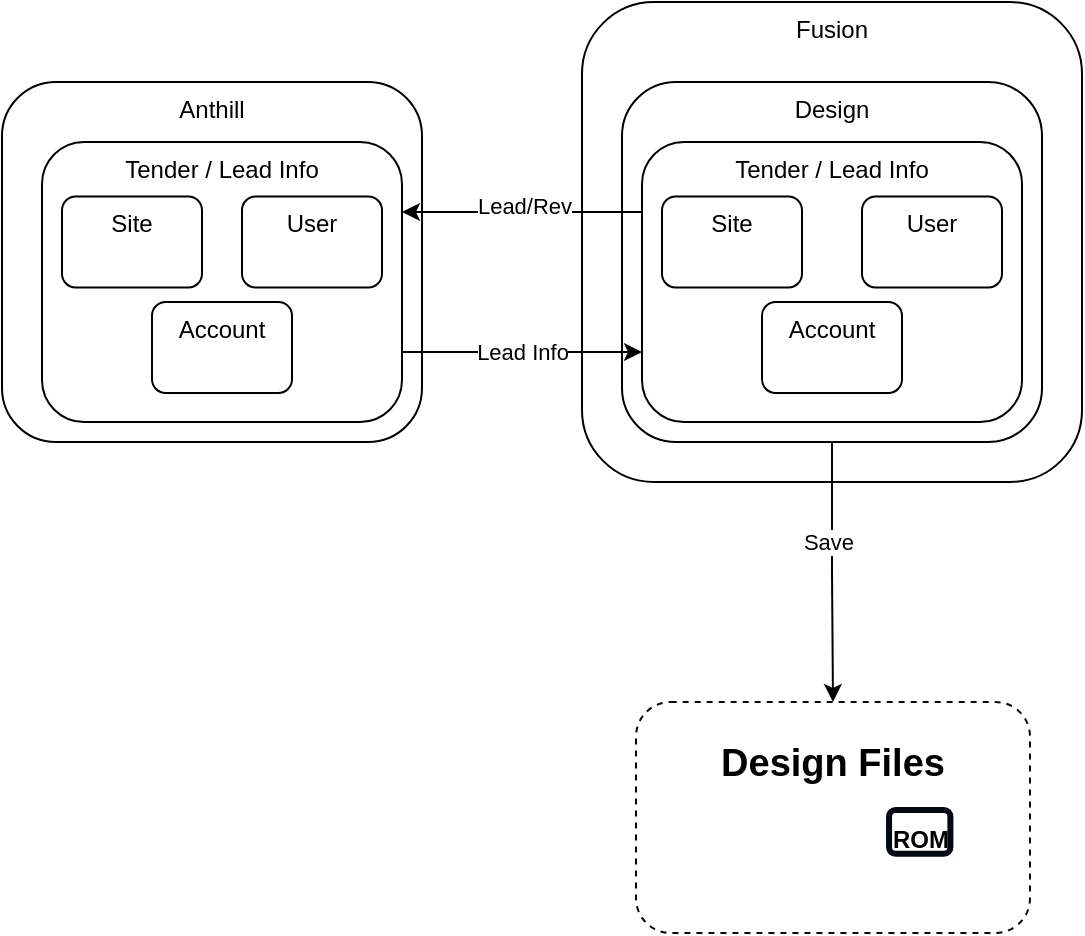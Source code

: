 <mxfile version="13.2.1" type="github" pages="2">
  <diagram id="UR5SKWymjeLuYB5GyDOJ" name="Page-1">
    <mxGraphModel dx="925" dy="537" grid="1" gridSize="10" guides="1" tooltips="1" connect="1" arrows="1" fold="1" page="1" pageScale="1" pageWidth="827" pageHeight="1169" math="0" shadow="0">
      <root>
        <mxCell id="0" />
        <mxCell id="1" parent="0" />
        <mxCell id="TnBT8YGuHE52QdCzRpyW-3" value="Fusion" style="rounded=1;whiteSpace=wrap;html=1;verticalAlign=top;" vertex="1" parent="1">
          <mxGeometry x="470" y="10" width="250" height="240" as="geometry" />
        </mxCell>
        <mxCell id="rCVcqXYc3VxTAlky5G7X-1" value="Anthill" style="rounded=1;whiteSpace=wrap;html=1;verticalAlign=top;" parent="1" vertex="1">
          <mxGeometry x="180" y="50" width="210" height="180" as="geometry" />
        </mxCell>
        <mxCell id="D42imSjjHHGO6OyLd1Ts-2" value="Tender / Lead Info" style="rounded=1;whiteSpace=wrap;html=1;verticalAlign=top;" parent="1" vertex="1">
          <mxGeometry x="200" y="80" width="180" height="140" as="geometry" />
        </mxCell>
        <mxCell id="TnBT8YGuHE52QdCzRpyW-4" style="edgeStyle=orthogonalEdgeStyle;rounded=0;orthogonalLoop=1;jettySize=auto;html=1;exitX=0.5;exitY=1;exitDx=0;exitDy=0;" edge="1" parent="1" source="D42imSjjHHGO6OyLd1Ts-4" target="rCVcqXYc3VxTAlky5G7X-16">
          <mxGeometry relative="1" as="geometry" />
        </mxCell>
        <mxCell id="TnBT8YGuHE52QdCzRpyW-6" value="Save" style="edgeLabel;html=1;align=center;verticalAlign=middle;resizable=0;points=[];" vertex="1" connectable="0" parent="TnBT8YGuHE52QdCzRpyW-4">
          <mxGeometry x="-0.235" y="-2" relative="1" as="geometry">
            <mxPoint as="offset" />
          </mxGeometry>
        </mxCell>
        <mxCell id="D42imSjjHHGO6OyLd1Ts-4" value="Design" style="rounded=1;whiteSpace=wrap;html=1;verticalAlign=top;" parent="1" vertex="1">
          <mxGeometry x="490" y="50" width="210" height="180" as="geometry" />
        </mxCell>
        <mxCell id="rCVcqXYc3VxTAlky5G7X-14" value="Tender / Lead Info" style="rounded=1;whiteSpace=wrap;html=1;verticalAlign=top;" parent="1" vertex="1">
          <mxGeometry x="500" y="80" width="190" height="140" as="geometry" />
        </mxCell>
        <mxCell id="rCVcqXYc3VxTAlky5G7X-15" value="" style="group" parent="1" vertex="1" connectable="0">
          <mxGeometry x="497" y="360" width="197" height="115.49" as="geometry" />
        </mxCell>
        <mxCell id="rCVcqXYc3VxTAlky5G7X-16" value="&lt;b&gt;&lt;font style=&quot;font-size: 19px&quot;&gt;Design Files&lt;/font&gt;&lt;/b&gt;" style="rounded=1;whiteSpace=wrap;html=1;verticalAlign=top;strokeWidth=1;strokeColor=#020912;dashed=1;fontSize=32;" parent="rCVcqXYc3VxTAlky5G7X-15" vertex="1">
          <mxGeometry width="197" height="115.49" as="geometry" />
        </mxCell>
        <mxCell id="rCVcqXYc3VxTAlky5G7X-17" value="" style="shape=image;html=1;verticalAlign=top;verticalLabelPosition=bottom;labelBackgroundColor=#ffffff;imageAspect=0;aspect=fixed;image=https://cdn3.iconfinder.com/data/icons/dompicon-glyph-file-format-2/256/file-xml-format-type-128.png" parent="rCVcqXYc3VxTAlky5G7X-15" vertex="1">
          <mxGeometry x="72.578" y="42.24" width="43.305" height="43.305" as="geometry" />
        </mxCell>
        <mxCell id="rCVcqXYc3VxTAlky5G7X-18" value="" style="shape=image;html=1;verticalAlign=top;verticalLabelPosition=bottom;labelBackgroundColor=#ffffff;imageAspect=0;aspect=fixed;image=https://cdn3.iconfinder.com/data/icons/brands-applications/512/PDF-128.png" parent="rCVcqXYc3VxTAlky5G7X-15" vertex="1">
          <mxGeometry x="17.834" y="46.0" width="39.991" height="39.991" as="geometry" />
        </mxCell>
        <mxCell id="rCVcqXYc3VxTAlky5G7X-19" value="" style="shape=image;html=1;verticalAlign=top;verticalLabelPosition=bottom;labelBackgroundColor=#ffffff;imageAspect=0;aspect=fixed;image=https://cdn3.iconfinder.com/data/icons/dompicon-glyph-file-format-2/256/file-xml-format-type-128.png" parent="rCVcqXYc3VxTAlky5G7X-15" vertex="1">
          <mxGeometry x="126.524" y="40.37" width="43.305" height="43.305" as="geometry" />
        </mxCell>
        <mxCell id="rCVcqXYc3VxTAlky5G7X-20" value="&lt;b&gt;&lt;font style=&quot;font-size: 12px&quot;&gt;ROM&lt;/font&gt;&lt;/b&gt;" style="rounded=1;whiteSpace=wrap;html=1;verticalAlign=middle;strokeWidth=3;strokeColor=#020912;fontSize=20;direction=south;" parent="rCVcqXYc3VxTAlky5G7X-15" vertex="1">
          <mxGeometry x="126.524" y="54.01" width="30.669" height="21.86" as="geometry" />
        </mxCell>
        <mxCell id="rCVcqXYc3VxTAlky5G7X-21" value="Site" style="rounded=1;whiteSpace=wrap;html=1;verticalAlign=top;" parent="1" vertex="1">
          <mxGeometry x="210" y="107.26" width="70" height="45.49" as="geometry" />
        </mxCell>
        <mxCell id="rCVcqXYc3VxTAlky5G7X-22" value="User" style="rounded=1;whiteSpace=wrap;html=1;verticalAlign=top;" parent="1" vertex="1">
          <mxGeometry x="300" y="107.26" width="70" height="45.49" as="geometry" />
        </mxCell>
        <mxCell id="rCVcqXYc3VxTAlky5G7X-23" value="Account" style="rounded=1;whiteSpace=wrap;html=1;verticalAlign=top;" parent="1" vertex="1">
          <mxGeometry x="255" y="160" width="70" height="45.49" as="geometry" />
        </mxCell>
        <mxCell id="rCVcqXYc3VxTAlky5G7X-24" value="Site" style="rounded=1;whiteSpace=wrap;html=1;verticalAlign=top;" parent="1" vertex="1">
          <mxGeometry x="510" y="107.26" width="70" height="45.49" as="geometry" />
        </mxCell>
        <mxCell id="rCVcqXYc3VxTAlky5G7X-25" value="User" style="rounded=1;whiteSpace=wrap;html=1;verticalAlign=top;" parent="1" vertex="1">
          <mxGeometry x="610" y="107.26" width="70" height="45.49" as="geometry" />
        </mxCell>
        <mxCell id="rCVcqXYc3VxTAlky5G7X-26" value="Account" style="rounded=1;whiteSpace=wrap;html=1;verticalAlign=top;" parent="1" vertex="1">
          <mxGeometry x="560" y="160" width="70" height="45.49" as="geometry" />
        </mxCell>
        <mxCell id="TnBT8YGuHE52QdCzRpyW-1" value="" style="endArrow=classic;html=1;entryX=1;entryY=0.25;entryDx=0;entryDy=0;exitX=0;exitY=0.25;exitDx=0;exitDy=0;" edge="1" parent="1" source="rCVcqXYc3VxTAlky5G7X-14" target="D42imSjjHHGO6OyLd1Ts-2">
          <mxGeometry width="50" height="50" relative="1" as="geometry">
            <mxPoint x="390" y="300" as="sourcePoint" />
            <mxPoint x="440" y="250" as="targetPoint" />
          </mxGeometry>
        </mxCell>
        <mxCell id="TnBT8YGuHE52QdCzRpyW-5" value="Lead/Rev" style="edgeLabel;html=1;align=center;verticalAlign=middle;resizable=0;points=[];" vertex="1" connectable="0" parent="TnBT8YGuHE52QdCzRpyW-1">
          <mxGeometry x="-0.191" y="-3" relative="1" as="geometry">
            <mxPoint x="-11" as="offset" />
          </mxGeometry>
        </mxCell>
        <mxCell id="TnBT8YGuHE52QdCzRpyW-2" value="Lead Info" style="edgeStyle=orthogonalEdgeStyle;rounded=0;orthogonalLoop=1;jettySize=auto;html=1;exitX=1;exitY=0.75;exitDx=0;exitDy=0;entryX=0;entryY=0.75;entryDx=0;entryDy=0;" edge="1" parent="1" source="D42imSjjHHGO6OyLd1Ts-2" target="rCVcqXYc3VxTAlky5G7X-14">
          <mxGeometry relative="1" as="geometry" />
        </mxCell>
      </root>
    </mxGraphModel>
  </diagram>
  <diagram id="64VrfkBewBL0nCpdvMOK" name="Page-2">
    <mxGraphModel dx="925" dy="537" grid="1" gridSize="10" guides="1" tooltips="1" connect="1" arrows="1" fold="1" page="1" pageScale="1" pageWidth="827" pageHeight="1169" math="0" shadow="0">
      <root>
        <mxCell id="H7r9gBhXfw38SQxLLWRa-0" />
        <mxCell id="H7r9gBhXfw38SQxLLWRa-1" parent="H7r9gBhXfw38SQxLLWRa-0" />
      </root>
    </mxGraphModel>
  </diagram>
</mxfile>
